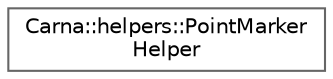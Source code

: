 digraph "Graphical Class Hierarchy"
{
 // LATEX_PDF_SIZE
  bgcolor="transparent";
  edge [fontname=Helvetica,fontsize=10,labelfontname=Helvetica,labelfontsize=10];
  node [fontname=Helvetica,fontsize=10,shape=box,height=0.2,width=0.4];
  rankdir="LR";
  Node0 [id="Node000000",label="Carna::helpers::PointMarker\lHelper",height=0.2,width=0.4,color="grey40", fillcolor="white", style="filled",URL="$classCarna_1_1helpers_1_1PointMarkerHelper.html",tooltip="Simplifies the creation and maintenance of point markers."];
}
